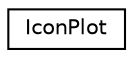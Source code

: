 digraph "Graphical Class Hierarchy"
{
 // LATEX_PDF_SIZE
  edge [fontname="Helvetica",fontsize="10",labelfontname="Helvetica",labelfontsize="10"];
  node [fontname="Helvetica",fontsize="10",shape=record];
  rankdir="LR";
  Node0 [label="IconPlot",height=0.2,width=0.4,color="black", fillcolor="white", style="filled",URL="$classIconPlot.html",tooltip=" "];
}
